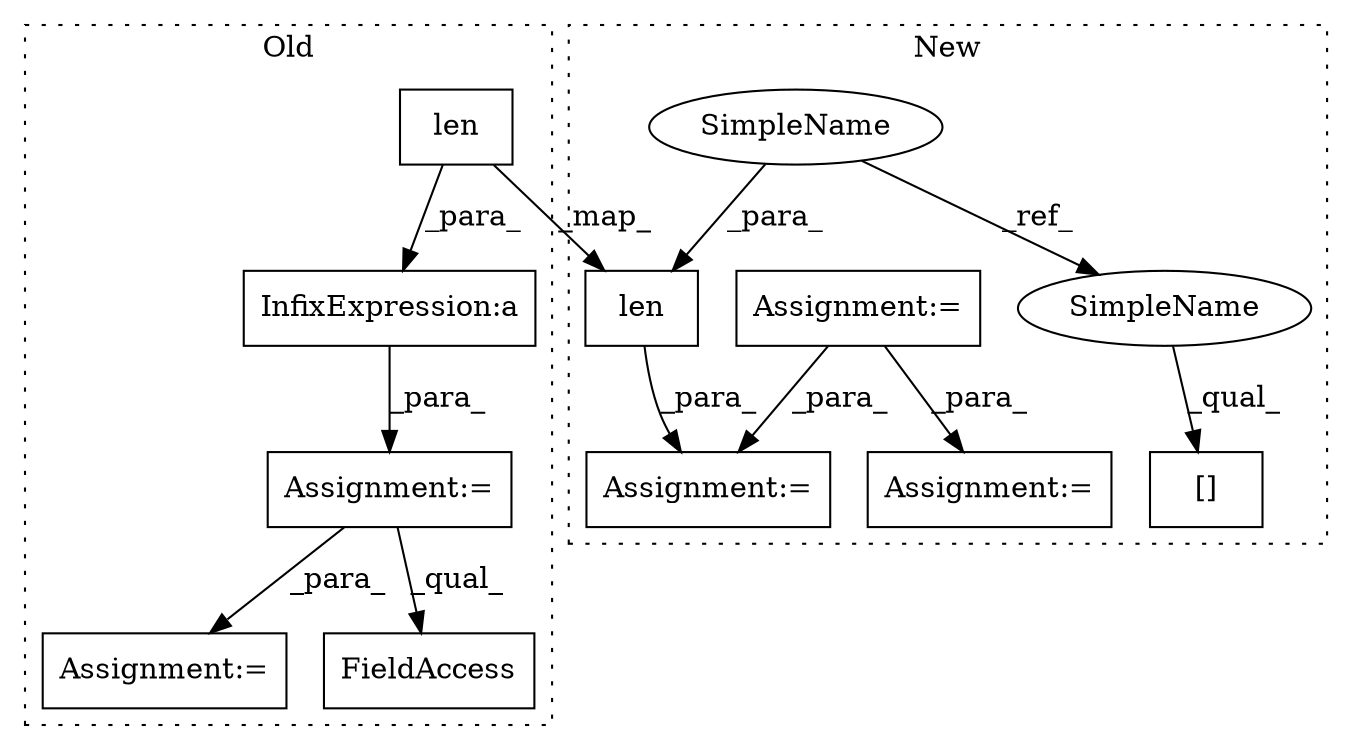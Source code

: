digraph G {
subgraph cluster0 {
1 [label="len" a="32" s="6988,6998" l="4,1" shape="box"];
4 [label="Assignment:=" a="7" s="7081" l="1" shape="box"];
7 [label="InfixExpression:a" a="27" s="6928" l="3" shape="box"];
8 [label="Assignment:=" a="7" s="6924" l="1" shape="box"];
11 [label="FieldAccess" a="22" s="7082" l="17" shape="box"];
label = "Old";
style="dotted";
}
subgraph cluster1 {
2 [label="len" a="32" s="7114,7124" l="4,1" shape="box"];
3 [label="Assignment:=" a="7" s="7526" l="1" shape="box"];
5 [label="Assignment:=" a="7" s="6967" l="1" shape="box"];
6 [label="Assignment:=" a="7" s="7299,7397" l="65,2" shape="box"];
9 [label="SimpleName" a="42" s="5959" l="6" shape="ellipse"];
10 [label="[]" a="2" s="7173,7181" l="7,1" shape="box"];
12 [label="SimpleName" a="42" s="7173" l="6" shape="ellipse"];
label = "New";
style="dotted";
}
1 -> 2 [label="_map_"];
1 -> 7 [label="_para_"];
2 -> 3 [label="_para_"];
5 -> 3 [label="_para_"];
5 -> 6 [label="_para_"];
7 -> 8 [label="_para_"];
8 -> 4 [label="_para_"];
8 -> 11 [label="_qual_"];
9 -> 12 [label="_ref_"];
9 -> 2 [label="_para_"];
12 -> 10 [label="_qual_"];
}
